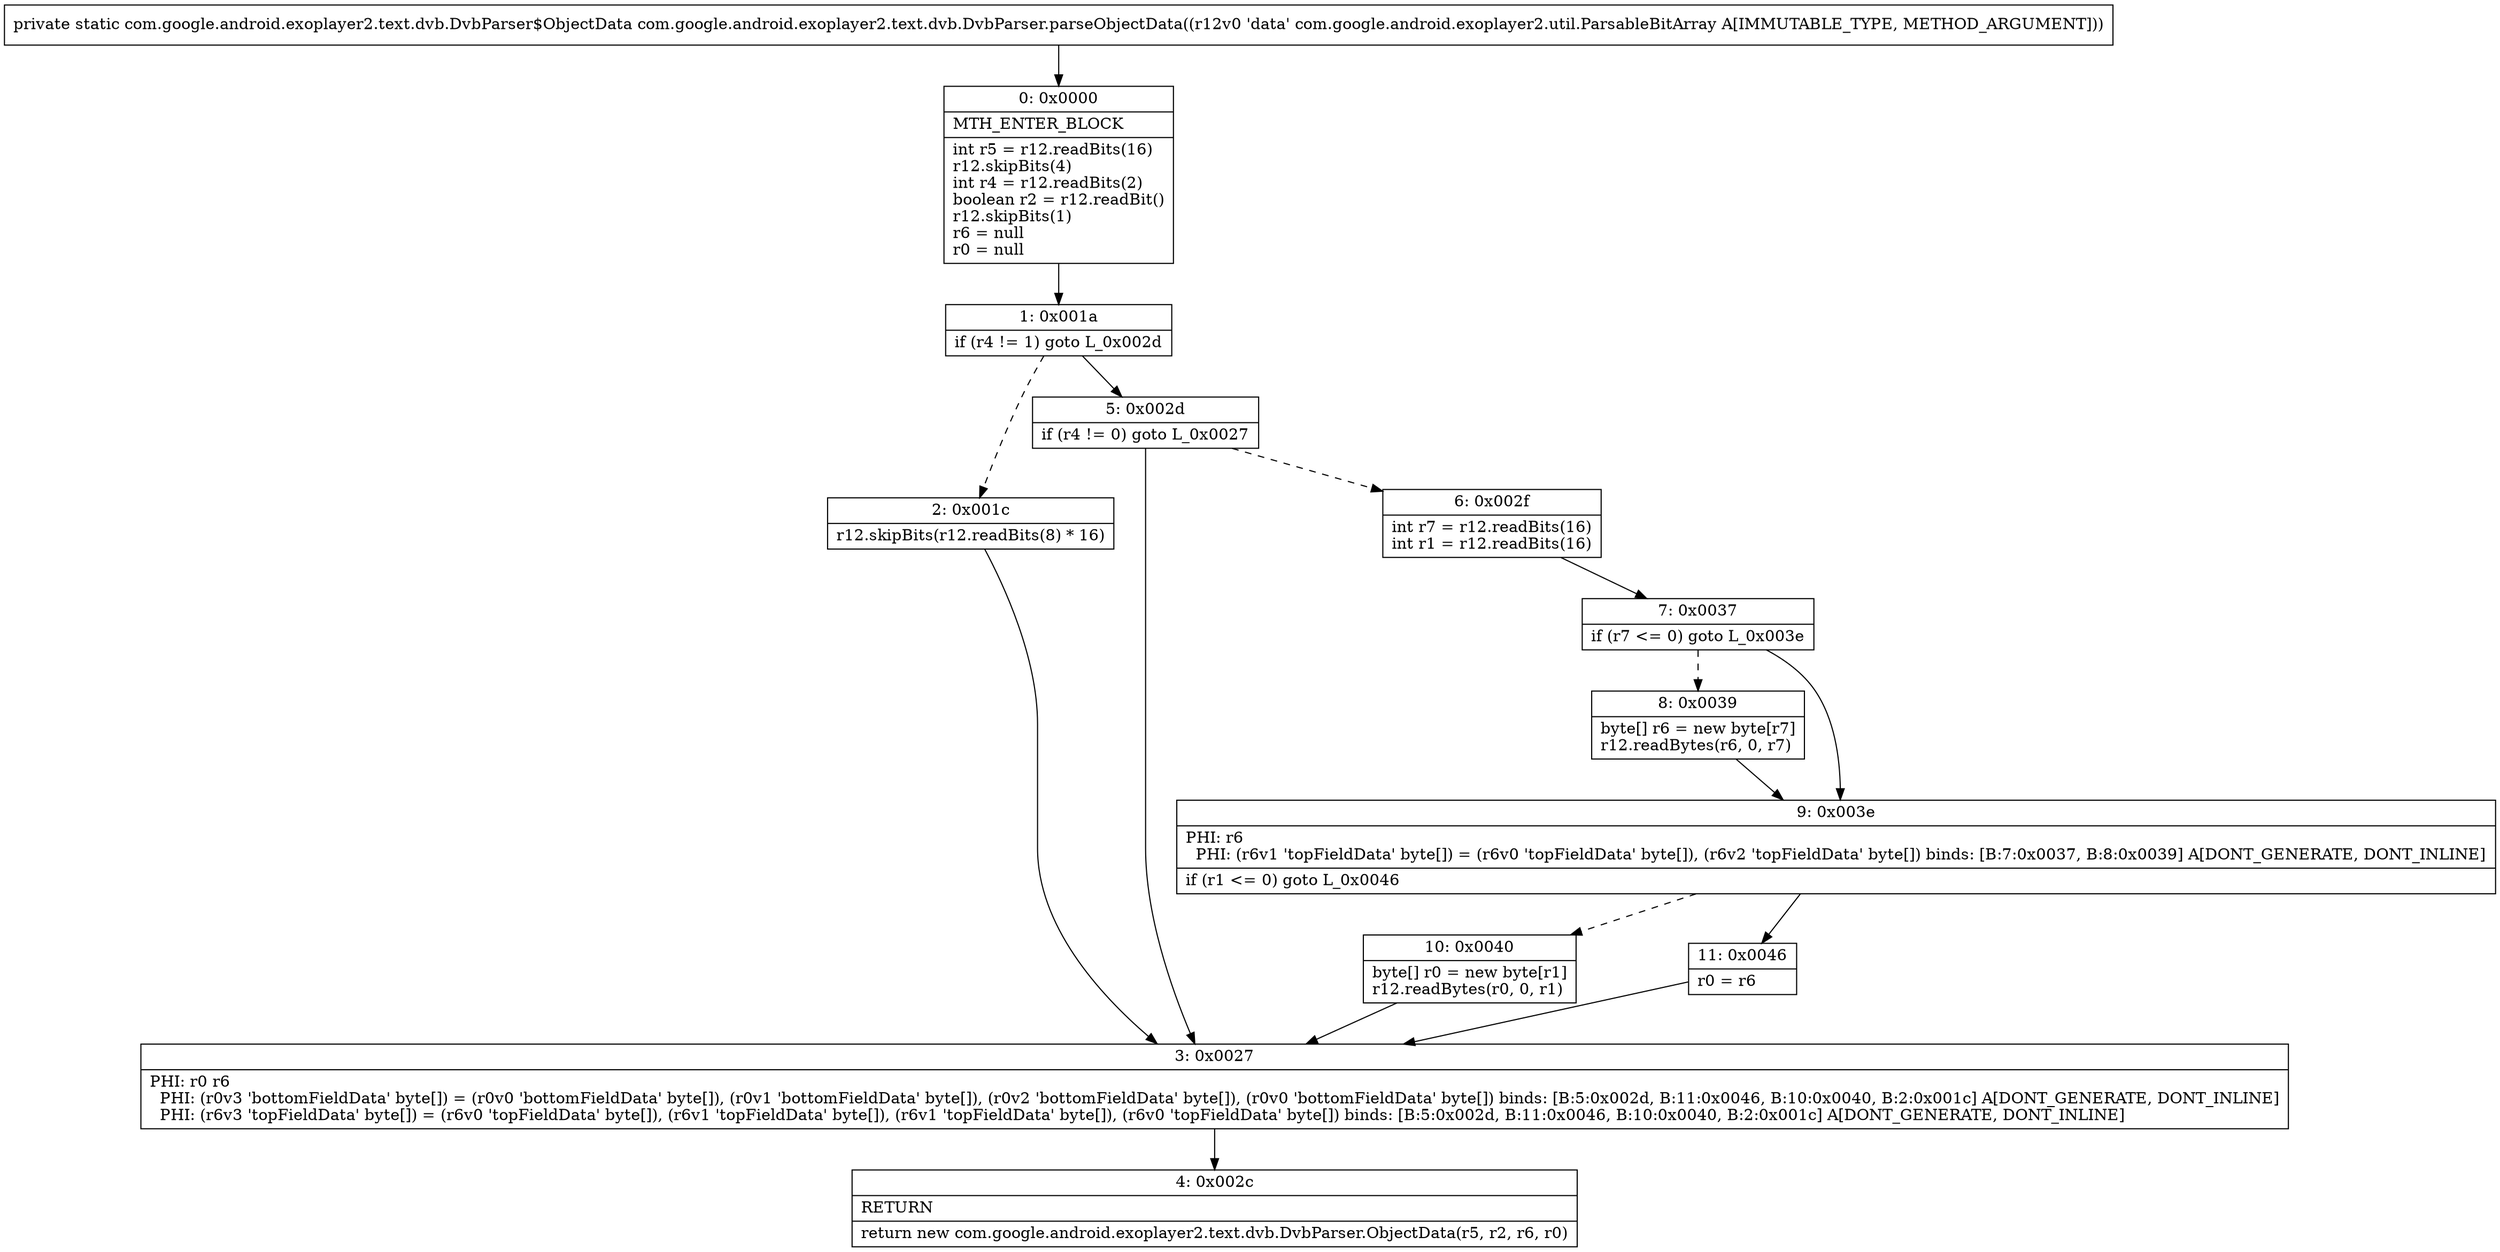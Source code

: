 digraph "CFG forcom.google.android.exoplayer2.text.dvb.DvbParser.parseObjectData(Lcom\/google\/android\/exoplayer2\/util\/ParsableBitArray;)Lcom\/google\/android\/exoplayer2\/text\/dvb\/DvbParser$ObjectData;" {
Node_0 [shape=record,label="{0\:\ 0x0000|MTH_ENTER_BLOCK\l|int r5 = r12.readBits(16)\lr12.skipBits(4)\lint r4 = r12.readBits(2)\lboolean r2 = r12.readBit()\lr12.skipBits(1)\lr6 = null\lr0 = null\l}"];
Node_1 [shape=record,label="{1\:\ 0x001a|if (r4 != 1) goto L_0x002d\l}"];
Node_2 [shape=record,label="{2\:\ 0x001c|r12.skipBits(r12.readBits(8) * 16)\l}"];
Node_3 [shape=record,label="{3\:\ 0x0027|PHI: r0 r6 \l  PHI: (r0v3 'bottomFieldData' byte[]) = (r0v0 'bottomFieldData' byte[]), (r0v1 'bottomFieldData' byte[]), (r0v2 'bottomFieldData' byte[]), (r0v0 'bottomFieldData' byte[]) binds: [B:5:0x002d, B:11:0x0046, B:10:0x0040, B:2:0x001c] A[DONT_GENERATE, DONT_INLINE]\l  PHI: (r6v3 'topFieldData' byte[]) = (r6v0 'topFieldData' byte[]), (r6v1 'topFieldData' byte[]), (r6v1 'topFieldData' byte[]), (r6v0 'topFieldData' byte[]) binds: [B:5:0x002d, B:11:0x0046, B:10:0x0040, B:2:0x001c] A[DONT_GENERATE, DONT_INLINE]\l}"];
Node_4 [shape=record,label="{4\:\ 0x002c|RETURN\l|return new com.google.android.exoplayer2.text.dvb.DvbParser.ObjectData(r5, r2, r6, r0)\l}"];
Node_5 [shape=record,label="{5\:\ 0x002d|if (r4 != 0) goto L_0x0027\l}"];
Node_6 [shape=record,label="{6\:\ 0x002f|int r7 = r12.readBits(16)\lint r1 = r12.readBits(16)\l}"];
Node_7 [shape=record,label="{7\:\ 0x0037|if (r7 \<= 0) goto L_0x003e\l}"];
Node_8 [shape=record,label="{8\:\ 0x0039|byte[] r6 = new byte[r7]\lr12.readBytes(r6, 0, r7)\l}"];
Node_9 [shape=record,label="{9\:\ 0x003e|PHI: r6 \l  PHI: (r6v1 'topFieldData' byte[]) = (r6v0 'topFieldData' byte[]), (r6v2 'topFieldData' byte[]) binds: [B:7:0x0037, B:8:0x0039] A[DONT_GENERATE, DONT_INLINE]\l|if (r1 \<= 0) goto L_0x0046\l}"];
Node_10 [shape=record,label="{10\:\ 0x0040|byte[] r0 = new byte[r1]\lr12.readBytes(r0, 0, r1)\l}"];
Node_11 [shape=record,label="{11\:\ 0x0046|r0 = r6\l}"];
MethodNode[shape=record,label="{private static com.google.android.exoplayer2.text.dvb.DvbParser$ObjectData com.google.android.exoplayer2.text.dvb.DvbParser.parseObjectData((r12v0 'data' com.google.android.exoplayer2.util.ParsableBitArray A[IMMUTABLE_TYPE, METHOD_ARGUMENT])) }"];
MethodNode -> Node_0;
Node_0 -> Node_1;
Node_1 -> Node_2[style=dashed];
Node_1 -> Node_5;
Node_2 -> Node_3;
Node_3 -> Node_4;
Node_5 -> Node_3;
Node_5 -> Node_6[style=dashed];
Node_6 -> Node_7;
Node_7 -> Node_8[style=dashed];
Node_7 -> Node_9;
Node_8 -> Node_9;
Node_9 -> Node_10[style=dashed];
Node_9 -> Node_11;
Node_10 -> Node_3;
Node_11 -> Node_3;
}

